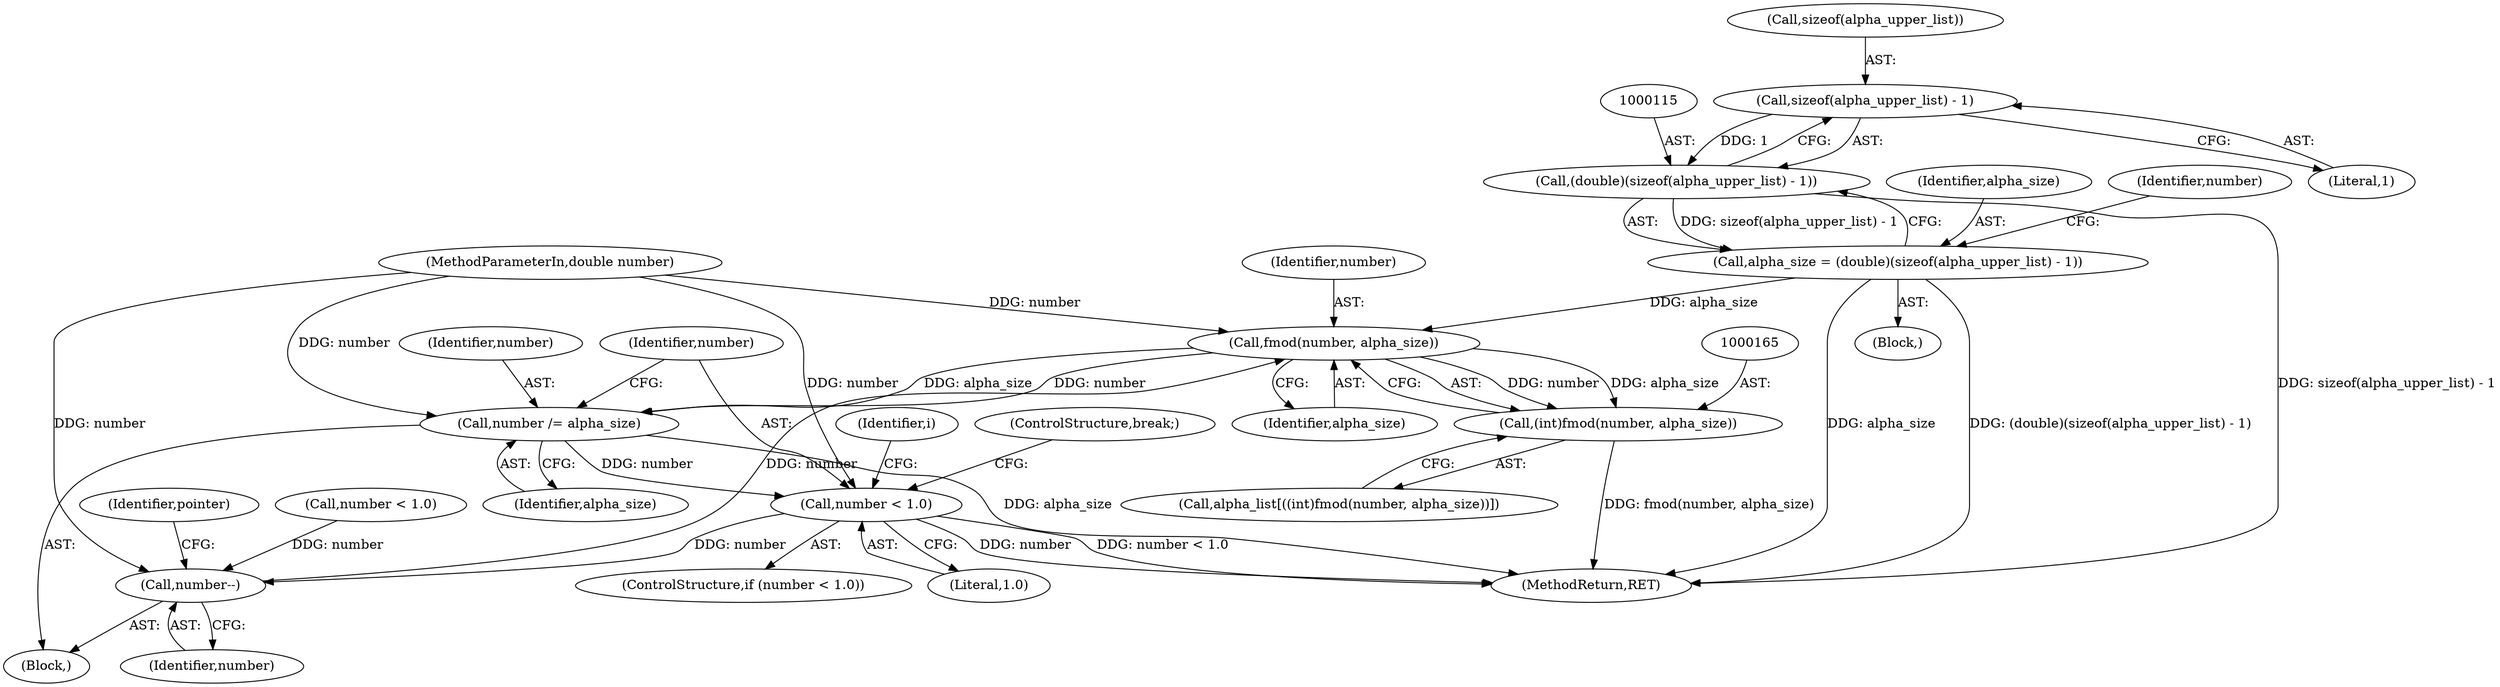 digraph "0_Chrome_96dbafe288dbe2f0cc45fa3c39daf6d0c37acbab_20@API" {
"1000116" [label="(Call,sizeof(alpha_upper_list) - 1)"];
"1000114" [label="(Call,(double)(sizeof(alpha_upper_list) - 1))"];
"1000112" [label="(Call,alpha_size = (double)(sizeof(alpha_upper_list) - 1))"];
"1000166" [label="(Call,fmod(number, alpha_size))"];
"1000164" [label="(Call,(int)fmod(number, alpha_size))"];
"1000169" [label="(Call,number /= alpha_size)"];
"1000173" [label="(Call,number < 1.0)"];
"1000156" [label="(Call,number--)"];
"1000122" [label="(Identifier,number)"];
"1000117" [label="(Call,sizeof(alpha_upper_list))"];
"1000155" [label="(Block,)"];
"1000175" [label="(Literal,1.0)"];
"1000154" [label="(Identifier,i)"];
"1000180" [label="(MethodReturn,RET)"];
"1000162" [label="(Call,alpha_list[((int)fmod(number, alpha_size))])"];
"1000161" [label="(Identifier,pointer)"];
"1000116" [label="(Call,sizeof(alpha_upper_list) - 1)"];
"1000176" [label="(ControlStructure,break;)"];
"1000169" [label="(Call,number /= alpha_size)"];
"1000119" [label="(Literal,1)"];
"1000166" [label="(Call,fmod(number, alpha_size))"];
"1000121" [label="(Call,number < 1.0)"];
"1000174" [label="(Identifier,number)"];
"1000112" [label="(Call,alpha_size = (double)(sizeof(alpha_upper_list) - 1))"];
"1000114" [label="(Call,(double)(sizeof(alpha_upper_list) - 1))"];
"1000171" [label="(Identifier,alpha_size)"];
"1000156" [label="(Call,number--)"];
"1000157" [label="(Identifier,number)"];
"1000173" [label="(Call,number < 1.0)"];
"1000167" [label="(Identifier,number)"];
"1000104" [label="(MethodParameterIn,double number)"];
"1000170" [label="(Identifier,number)"];
"1000113" [label="(Identifier,alpha_size)"];
"1000106" [label="(Block,)"];
"1000168" [label="(Identifier,alpha_size)"];
"1000164" [label="(Call,(int)fmod(number, alpha_size))"];
"1000172" [label="(ControlStructure,if (number < 1.0))"];
"1000116" -> "1000114"  [label="AST: "];
"1000116" -> "1000119"  [label="CFG: "];
"1000117" -> "1000116"  [label="AST: "];
"1000119" -> "1000116"  [label="AST: "];
"1000114" -> "1000116"  [label="CFG: "];
"1000116" -> "1000114"  [label="DDG: 1"];
"1000114" -> "1000112"  [label="AST: "];
"1000115" -> "1000114"  [label="AST: "];
"1000112" -> "1000114"  [label="CFG: "];
"1000114" -> "1000180"  [label="DDG: sizeof(alpha_upper_list) - 1"];
"1000114" -> "1000112"  [label="DDG: sizeof(alpha_upper_list) - 1"];
"1000112" -> "1000106"  [label="AST: "];
"1000113" -> "1000112"  [label="AST: "];
"1000122" -> "1000112"  [label="CFG: "];
"1000112" -> "1000180"  [label="DDG: (double)(sizeof(alpha_upper_list) - 1)"];
"1000112" -> "1000180"  [label="DDG: alpha_size"];
"1000112" -> "1000166"  [label="DDG: alpha_size"];
"1000166" -> "1000164"  [label="AST: "];
"1000166" -> "1000168"  [label="CFG: "];
"1000167" -> "1000166"  [label="AST: "];
"1000168" -> "1000166"  [label="AST: "];
"1000164" -> "1000166"  [label="CFG: "];
"1000166" -> "1000164"  [label="DDG: number"];
"1000166" -> "1000164"  [label="DDG: alpha_size"];
"1000156" -> "1000166"  [label="DDG: number"];
"1000104" -> "1000166"  [label="DDG: number"];
"1000166" -> "1000169"  [label="DDG: alpha_size"];
"1000166" -> "1000169"  [label="DDG: number"];
"1000164" -> "1000162"  [label="AST: "];
"1000165" -> "1000164"  [label="AST: "];
"1000162" -> "1000164"  [label="CFG: "];
"1000164" -> "1000180"  [label="DDG: fmod(number, alpha_size)"];
"1000169" -> "1000155"  [label="AST: "];
"1000169" -> "1000171"  [label="CFG: "];
"1000170" -> "1000169"  [label="AST: "];
"1000171" -> "1000169"  [label="AST: "];
"1000174" -> "1000169"  [label="CFG: "];
"1000169" -> "1000180"  [label="DDG: alpha_size"];
"1000104" -> "1000169"  [label="DDG: number"];
"1000169" -> "1000173"  [label="DDG: number"];
"1000173" -> "1000172"  [label="AST: "];
"1000173" -> "1000175"  [label="CFG: "];
"1000174" -> "1000173"  [label="AST: "];
"1000175" -> "1000173"  [label="AST: "];
"1000176" -> "1000173"  [label="CFG: "];
"1000154" -> "1000173"  [label="CFG: "];
"1000173" -> "1000180"  [label="DDG: number < 1.0"];
"1000173" -> "1000180"  [label="DDG: number"];
"1000173" -> "1000156"  [label="DDG: number"];
"1000104" -> "1000173"  [label="DDG: number"];
"1000156" -> "1000155"  [label="AST: "];
"1000156" -> "1000157"  [label="CFG: "];
"1000157" -> "1000156"  [label="AST: "];
"1000161" -> "1000156"  [label="CFG: "];
"1000121" -> "1000156"  [label="DDG: number"];
"1000104" -> "1000156"  [label="DDG: number"];
}

